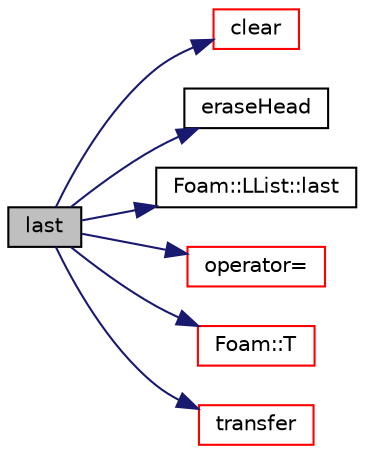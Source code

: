 digraph "last"
{
  bgcolor="transparent";
  edge [fontname="Helvetica",fontsize="10",labelfontname="Helvetica",labelfontsize="10"];
  node [fontname="Helvetica",fontsize="10",shape=record];
  rankdir="LR";
  Node85 [label="last",height=0.2,width=0.4,color="black", fillcolor="grey75", style="filled", fontcolor="black"];
  Node85 -> Node86 [color="midnightblue",fontsize="10",style="solid",fontname="Helvetica"];
  Node86 [label="clear",height=0.2,width=0.4,color="red",URL="$a26921.html#ac8bb3912a3ce86b15842e79d0b421204",tooltip="Clear the contents of the list. "];
  Node85 -> Node88 [color="midnightblue",fontsize="10",style="solid",fontname="Helvetica"];
  Node88 [label="eraseHead",height=0.2,width=0.4,color="black",URL="$a26921.html#a458713d066f301e65bf3a562b72507bd",tooltip="Remove the head element from the list and delete the pointer. "];
  Node85 -> Node89 [color="midnightblue",fontsize="10",style="solid",fontname="Helvetica"];
  Node89 [label="Foam::LList::last",height=0.2,width=0.4,color="black",URL="$a26905.html#a8af3592c894b63653a2c8369e00fc4cb",tooltip="Return the last entry added. "];
  Node85 -> Node90 [color="midnightblue",fontsize="10",style="solid",fontname="Helvetica"];
  Node90 [label="operator=",height=0.2,width=0.4,color="red",URL="$a26921.html#a675d8d7852bb387e5630905c74e5cae1",tooltip="Assign copy. "];
  Node85 -> Node93 [color="midnightblue",fontsize="10",style="solid",fontname="Helvetica"];
  Node93 [label="Foam::T",height=0.2,width=0.4,color="red",URL="$a21851.html#ae57fda0abb14bb0944947c463c6e09d4"];
  Node85 -> Node98 [color="midnightblue",fontsize="10",style="solid",fontname="Helvetica"];
  Node98 [label="transfer",height=0.2,width=0.4,color="red",URL="$a26921.html#a2d777e9fec96acd6f7d4373e018ab7ab",tooltip="Transfer the contents of the argument into this List. "];
}
